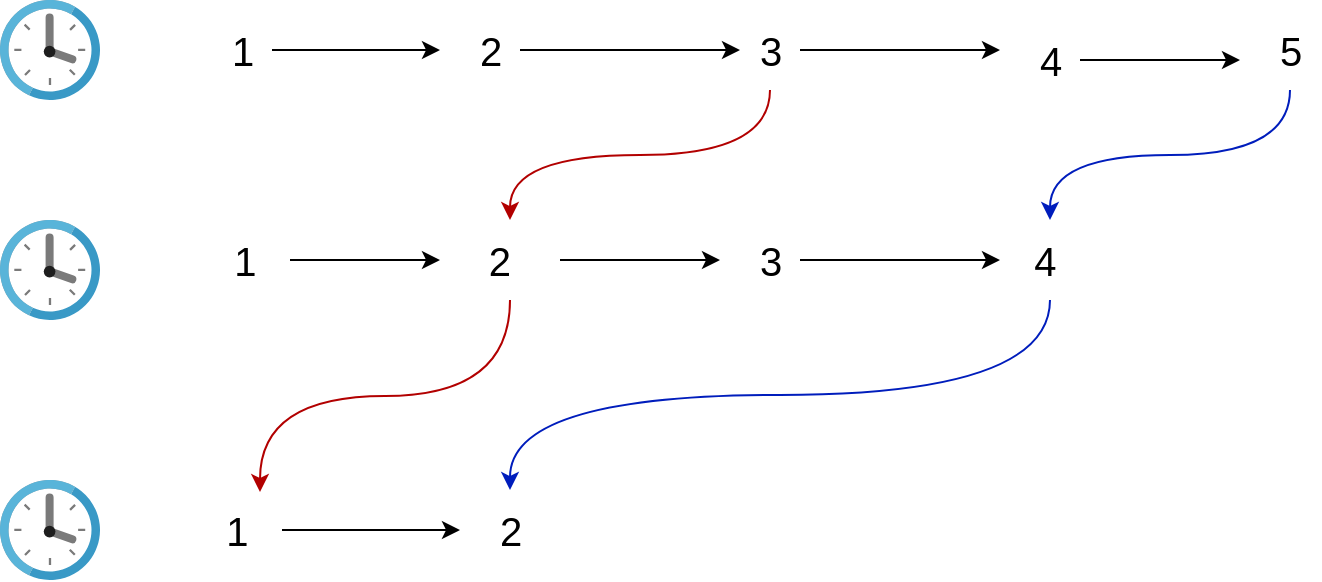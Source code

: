 <mxfile version="21.2.2" type="github">
  <diagram id="FynAF6712mWn7e7LtK_c" name="Page-1">
    <mxGraphModel dx="1434" dy="760" grid="1" gridSize="10" guides="1" tooltips="1" connect="1" arrows="1" fold="1" page="1" pageScale="1" pageWidth="850" pageHeight="1100" math="0" shadow="0">
      <root>
        <mxCell id="0" />
        <mxCell id="1" parent="0" />
        <mxCell id="YDPxqVyPuuDmGZl12sw5-1" value="" style="sketch=0;aspect=fixed;html=1;points=[];align=center;image;fontSize=12;image=img/lib/mscae/Clock.svg;" parent="1" vertex="1">
          <mxGeometry x="140" y="310" width="50" height="50" as="geometry" />
        </mxCell>
        <mxCell id="YDPxqVyPuuDmGZl12sw5-2" value="" style="sketch=0;aspect=fixed;html=1;points=[];align=center;image;fontSize=12;image=img/lib/mscae/Clock.svg;" parent="1" vertex="1">
          <mxGeometry x="140" y="70" width="50" height="50" as="geometry" />
        </mxCell>
        <mxCell id="YDPxqVyPuuDmGZl12sw5-3" value="" style="sketch=0;aspect=fixed;html=1;points=[];align=center;image;fontSize=12;image=img/lib/mscae/Clock.svg;" parent="1" vertex="1">
          <mxGeometry x="140" y="180" width="50" height="50" as="geometry" />
        </mxCell>
        <mxCell id="3kTfgfiQJ7Yrveuuf-5Y-4" style="edgeStyle=orthogonalEdgeStyle;rounded=0;orthogonalLoop=1;jettySize=auto;html=1;" edge="1" parent="1" source="YDPxqVyPuuDmGZl12sw5-4">
          <mxGeometry relative="1" as="geometry">
            <mxPoint x="360" y="95" as="targetPoint" />
          </mxGeometry>
        </mxCell>
        <mxCell id="YDPxqVyPuuDmGZl12sw5-4" value="1" style="text;html=1;align=center;verticalAlign=middle;resizable=0;points=[];autosize=1;strokeColor=none;fillColor=none;fontSize=20;" parent="1" vertex="1">
          <mxGeometry x="246" y="75" width="30" height="40" as="geometry" />
        </mxCell>
        <mxCell id="3kTfgfiQJ7Yrveuuf-5Y-5" style="edgeStyle=orthogonalEdgeStyle;rounded=0;orthogonalLoop=1;jettySize=auto;html=1;entryX=0;entryY=0.5;entryDx=0;entryDy=0;entryPerimeter=0;" edge="1" parent="1" source="YDPxqVyPuuDmGZl12sw5-5" target="YDPxqVyPuuDmGZl12sw5-6">
          <mxGeometry relative="1" as="geometry" />
        </mxCell>
        <mxCell id="YDPxqVyPuuDmGZl12sw5-5" value="2" style="text;html=1;align=center;verticalAlign=middle;resizable=0;points=[];autosize=1;strokeColor=none;fillColor=none;fontSize=20;" parent="1" vertex="1">
          <mxGeometry x="370" y="75" width="30" height="40" as="geometry" />
        </mxCell>
        <mxCell id="3kTfgfiQJ7Yrveuuf-5Y-6" style="edgeStyle=orthogonalEdgeStyle;rounded=0;orthogonalLoop=1;jettySize=auto;html=1;" edge="1" parent="1" source="YDPxqVyPuuDmGZl12sw5-6">
          <mxGeometry relative="1" as="geometry">
            <mxPoint x="640" y="95" as="targetPoint" />
          </mxGeometry>
        </mxCell>
        <mxCell id="3kTfgfiQJ7Yrveuuf-5Y-13" style="edgeStyle=elbowEdgeStyle;orthogonalLoop=1;jettySize=auto;html=1;elbow=vertical;fillColor=#e51400;strokeColor=#B20000;curved=1;" edge="1" parent="1" source="YDPxqVyPuuDmGZl12sw5-6" target="YDPxqVyPuuDmGZl12sw5-11">
          <mxGeometry relative="1" as="geometry" />
        </mxCell>
        <mxCell id="YDPxqVyPuuDmGZl12sw5-6" value="3" style="text;html=1;align=center;verticalAlign=middle;resizable=0;points=[];autosize=1;strokeColor=none;fillColor=none;fontSize=20;" parent="1" vertex="1">
          <mxGeometry x="510" y="75" width="30" height="40" as="geometry" />
        </mxCell>
        <mxCell id="3kTfgfiQJ7Yrveuuf-5Y-12" style="edgeStyle=orthogonalEdgeStyle;rounded=0;orthogonalLoop=1;jettySize=auto;html=1;" edge="1" parent="1" source="YDPxqVyPuuDmGZl12sw5-7">
          <mxGeometry relative="1" as="geometry">
            <mxPoint x="760" y="100" as="targetPoint" />
          </mxGeometry>
        </mxCell>
        <mxCell id="YDPxqVyPuuDmGZl12sw5-7" value="4" style="text;html=1;align=center;verticalAlign=middle;resizable=0;points=[];autosize=1;strokeColor=none;fillColor=none;fontSize=20;" parent="1" vertex="1">
          <mxGeometry x="650" y="80" width="30" height="40" as="geometry" />
        </mxCell>
        <mxCell id="3kTfgfiQJ7Yrveuuf-5Y-7" style="edgeStyle=orthogonalEdgeStyle;rounded=0;orthogonalLoop=1;jettySize=auto;html=1;" edge="1" parent="1" source="YDPxqVyPuuDmGZl12sw5-9">
          <mxGeometry relative="1" as="geometry">
            <mxPoint x="360" y="200" as="targetPoint" />
          </mxGeometry>
        </mxCell>
        <mxCell id="YDPxqVyPuuDmGZl12sw5-9" value="1&amp;nbsp;" style="text;html=1;align=center;verticalAlign=middle;resizable=0;points=[];autosize=1;strokeColor=none;fillColor=none;fontSize=20;" parent="1" vertex="1">
          <mxGeometry x="245" y="180" width="40" height="40" as="geometry" />
        </mxCell>
        <mxCell id="3kTfgfiQJ7Yrveuuf-5Y-8" style="edgeStyle=orthogonalEdgeStyle;rounded=0;orthogonalLoop=1;jettySize=auto;html=1;" edge="1" parent="1" source="YDPxqVyPuuDmGZl12sw5-11">
          <mxGeometry relative="1" as="geometry">
            <mxPoint x="500" y="200" as="targetPoint" />
          </mxGeometry>
        </mxCell>
        <mxCell id="3kTfgfiQJ7Yrveuuf-5Y-15" style="edgeStyle=elbowEdgeStyle;orthogonalLoop=1;jettySize=auto;html=1;entryX=0.725;entryY=0.025;entryDx=0;entryDy=0;entryPerimeter=0;elbow=vertical;fillColor=#e51400;strokeColor=#B20000;curved=1;" edge="1" parent="1" source="YDPxqVyPuuDmGZl12sw5-11" target="YDPxqVyPuuDmGZl12sw5-16">
          <mxGeometry relative="1" as="geometry" />
        </mxCell>
        <mxCell id="YDPxqVyPuuDmGZl12sw5-11" value="2&amp;nbsp;&amp;nbsp;" style="text;html=1;align=center;verticalAlign=middle;resizable=0;points=[];autosize=1;strokeColor=none;fillColor=none;fontSize=20;" parent="1" vertex="1">
          <mxGeometry x="370" y="180" width="50" height="40" as="geometry" />
        </mxCell>
        <mxCell id="3kTfgfiQJ7Yrveuuf-5Y-9" style="edgeStyle=orthogonalEdgeStyle;rounded=0;orthogonalLoop=1;jettySize=auto;html=1;" edge="1" parent="1" source="YDPxqVyPuuDmGZl12sw5-13">
          <mxGeometry relative="1" as="geometry">
            <mxPoint x="640" y="200" as="targetPoint" />
          </mxGeometry>
        </mxCell>
        <mxCell id="YDPxqVyPuuDmGZl12sw5-13" value="3" style="text;html=1;align=center;verticalAlign=middle;resizable=0;points=[];autosize=1;strokeColor=none;fillColor=none;fontSize=20;" parent="1" vertex="1">
          <mxGeometry x="510" y="180" width="30" height="40" as="geometry" />
        </mxCell>
        <mxCell id="3kTfgfiQJ7Yrveuuf-5Y-18" style="edgeStyle=elbowEdgeStyle;orthogonalLoop=1;jettySize=auto;html=1;elbow=vertical;curved=1;fillColor=#0050ef;strokeColor=#001DBC;" edge="1" parent="1" source="YDPxqVyPuuDmGZl12sw5-14" target="YDPxqVyPuuDmGZl12sw5-17">
          <mxGeometry relative="1" as="geometry" />
        </mxCell>
        <mxCell id="YDPxqVyPuuDmGZl12sw5-14" value="4&amp;nbsp;" style="text;html=1;align=center;verticalAlign=middle;resizable=0;points=[];autosize=1;strokeColor=none;fillColor=none;fontSize=20;" parent="1" vertex="1">
          <mxGeometry x="645" y="180" width="40" height="40" as="geometry" />
        </mxCell>
        <mxCell id="3kTfgfiQJ7Yrveuuf-5Y-10" style="edgeStyle=orthogonalEdgeStyle;rounded=0;orthogonalLoop=1;jettySize=auto;html=1;" edge="1" parent="1" source="YDPxqVyPuuDmGZl12sw5-16">
          <mxGeometry relative="1" as="geometry">
            <mxPoint x="370" y="335" as="targetPoint" />
          </mxGeometry>
        </mxCell>
        <mxCell id="YDPxqVyPuuDmGZl12sw5-16" value="1&amp;nbsp;" style="text;html=1;align=center;verticalAlign=middle;resizable=0;points=[];autosize=1;strokeColor=none;fillColor=none;fontSize=20;" parent="1" vertex="1">
          <mxGeometry x="241" y="315" width="40" height="40" as="geometry" />
        </mxCell>
        <mxCell id="YDPxqVyPuuDmGZl12sw5-17" value="2" style="text;html=1;align=center;verticalAlign=middle;resizable=0;points=[];autosize=1;strokeColor=none;fillColor=none;fontSize=20;" parent="1" vertex="1">
          <mxGeometry x="380" y="315" width="30" height="40" as="geometry" />
        </mxCell>
        <mxCell id="3kTfgfiQJ7Yrveuuf-5Y-17" style="edgeStyle=elbowEdgeStyle;orthogonalLoop=1;jettySize=auto;html=1;elbow=vertical;curved=1;fillColor=#0050ef;strokeColor=#001DBC;" edge="1" parent="1" source="3kTfgfiQJ7Yrveuuf-5Y-11" target="YDPxqVyPuuDmGZl12sw5-14">
          <mxGeometry relative="1" as="geometry" />
        </mxCell>
        <mxCell id="3kTfgfiQJ7Yrveuuf-5Y-11" value="5" style="text;html=1;align=center;verticalAlign=middle;resizable=0;points=[];autosize=1;strokeColor=none;fillColor=none;fontSize=20;" vertex="1" parent="1">
          <mxGeometry x="770" y="75" width="30" height="40" as="geometry" />
        </mxCell>
      </root>
    </mxGraphModel>
  </diagram>
</mxfile>

